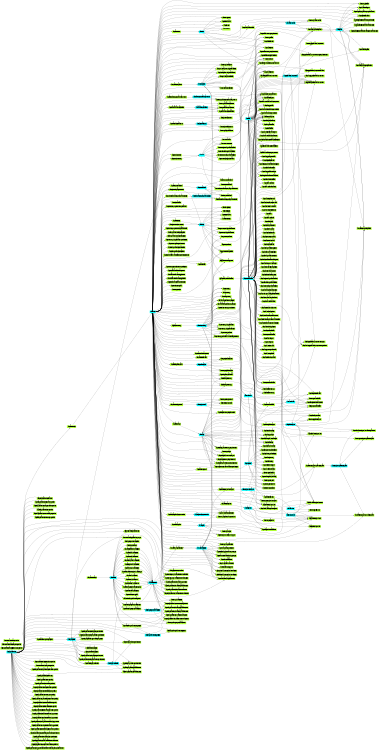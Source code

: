 digraph Vulkan {
  rankdir=LR;
  rankdir=LR;
  size="8,5"
  "vkCreateInstance" [shape=box, style=filled, color=greenyellow];
  "VkInstance" [shape=box, style=filled, color=cyan];
  "vkCreateInstance" -> "VkInstance";
  "vkDestroyInstance" [shape=box, style=filled, color=greenyellow];
  "VkInstance" -> "vkDestroyInstance";
  "vkEnumeratePhysicalDevices" [shape=box, style=filled, color=greenyellow];
  "VkInstance" -> "vkEnumeratePhysicalDevices";
  "VkPhysicalDevice" [shape=box, style=filled, color=cyan];
  "VkPhysicalDevice" -> "vkEnumeratePhysicalDevices";
  "vkGetPhysicalDeviceFeatures" [shape=box, style=filled, color=greenyellow];
  "VkPhysicalDevice" -> "vkGetPhysicalDeviceFeatures";
  "vkGetPhysicalDeviceFormatProperties" [shape=box, style=filled, color=greenyellow];
  "VkPhysicalDevice" -> "vkGetPhysicalDeviceFormatProperties";
  "vkGetPhysicalDeviceImageFormatProperties" [shape=box, style=filled, color=greenyellow];
  "VkPhysicalDevice" -> "vkGetPhysicalDeviceImageFormatProperties";
  "vkGetPhysicalDeviceProperties" [shape=box, style=filled, color=greenyellow];
  "VkPhysicalDevice" -> "vkGetPhysicalDeviceProperties";
  "vkGetPhysicalDeviceQueueFamilyProperties" [shape=box, style=filled, color=greenyellow];
  "VkPhysicalDevice" -> "vkGetPhysicalDeviceQueueFamilyProperties";
  "vkGetPhysicalDeviceMemoryProperties" [shape=box, style=filled, color=greenyellow];
  "VkPhysicalDevice" -> "vkGetPhysicalDeviceMemoryProperties";
  "vkGetInstanceProcAddr" [shape=box, style=filled, color=greenyellow];
  "VkInstance" -> "vkGetInstanceProcAddr";
  "vkGetDeviceProcAddr" [shape=box, style=filled, color=greenyellow];
  "VkDevice" [shape=box, style=filled, color=cyan];
  "VkDevice" -> "vkGetDeviceProcAddr";
  "vkCreateDevice" [shape=box, style=filled, color=greenyellow];
  "VkPhysicalDevice" -> "vkCreateDevice";
  "vkCreateDevice" -> "VkDevice";
  "vkDestroyDevice" [shape=box, style=filled, color=greenyellow];
  "VkDevice" -> "vkDestroyDevice";
  "vkEnumerateInstanceExtensionProperties" [shape=box, style=filled, color=greenyellow];
  "vkEnumerateDeviceExtensionProperties" [shape=box, style=filled, color=greenyellow];
  "VkPhysicalDevice" -> "vkEnumerateDeviceExtensionProperties";
  "vkEnumerateInstanceLayerProperties" [shape=box, style=filled, color=greenyellow];
  "vkEnumerateDeviceLayerProperties" [shape=box, style=filled, color=greenyellow];
  "VkPhysicalDevice" -> "vkEnumerateDeviceLayerProperties";
  "vkGetDeviceQueue" [shape=box, style=filled, color=greenyellow];
  "VkDevice" -> "vkGetDeviceQueue";
  "VkQueue" [shape=box, style=filled, color=cyan];
  "vkGetDeviceQueue" -> "VkQueue";
  "vkQueueSubmit" [shape=box, style=filled, color=greenyellow];
  "VkQueue" -> "vkQueueSubmit";
  "VkSemaphore" [shape=box, style=filled, color=cyan];
  "VkSemaphore" -> "vkQueueSubmit";
  "VkCommandBuffer" [shape=box, style=filled, color=cyan];
  "VkCommandBuffer" -> "vkQueueSubmit";
  "VkSemaphore" -> "vkQueueSubmit";
  "VkFence" [shape=box, style=filled, color=cyan];
  "VkFence" -> "vkQueueSubmit";
  "vkQueueWaitIdle" [shape=box, style=filled, color=greenyellow];
  "VkQueue" -> "vkQueueWaitIdle";
  "vkDeviceWaitIdle" [shape=box, style=filled, color=greenyellow];
  "VkDevice" -> "vkDeviceWaitIdle";
  "vkAllocateMemory" [shape=box, style=filled, color=greenyellow];
  "VkDevice" -> "vkAllocateMemory";
  "VkDeviceMemory" [shape=box, style=filled, color=cyan];
  "vkAllocateMemory" -> "VkDeviceMemory";
  "vkFreeMemory" [shape=box, style=filled, color=greenyellow];
  "VkDevice" -> "vkFreeMemory";
  "VkDeviceMemory" -> "vkFreeMemory";
  "vkMapMemory" [shape=box, style=filled, color=greenyellow];
  "VkDevice" -> "vkMapMemory";
  "VkDeviceMemory" -> "vkMapMemory";
  "vkUnmapMemory" [shape=box, style=filled, color=greenyellow];
  "VkDevice" -> "vkUnmapMemory";
  "VkDeviceMemory" -> "vkUnmapMemory";
  "vkFlushMappedMemoryRanges" [shape=box, style=filled, color=greenyellow];
  "VkDevice" -> "vkFlushMappedMemoryRanges";
  "VkDeviceMemory" -> "vkFlushMappedMemoryRanges";
  "vkInvalidateMappedMemoryRanges" [shape=box, style=filled, color=greenyellow];
  "VkDevice" -> "vkInvalidateMappedMemoryRanges";
  "VkDeviceMemory" -> "vkInvalidateMappedMemoryRanges";
  "vkGetDeviceMemoryCommitment" [shape=box, style=filled, color=greenyellow];
  "VkDevice" -> "vkGetDeviceMemoryCommitment";
  "VkDeviceMemory" -> "vkGetDeviceMemoryCommitment";
  "vkBindBufferMemory" [shape=box, style=filled, color=greenyellow];
  "VkDevice" -> "vkBindBufferMemory";
  "VkBuffer" [shape=box, style=filled, color=cyan];
  "VkBuffer" -> "vkBindBufferMemory";
  "VkDeviceMemory" -> "vkBindBufferMemory";
  "vkBindImageMemory" [shape=box, style=filled, color=greenyellow];
  "VkDevice" -> "vkBindImageMemory";
  "VkImage" [shape=box, style=filled, color=cyan];
  "VkImage" -> "vkBindImageMemory";
  "VkDeviceMemory" -> "vkBindImageMemory";
  "vkGetBufferMemoryRequirements" [shape=box, style=filled, color=greenyellow];
  "VkDevice" -> "vkGetBufferMemoryRequirements";
  "VkBuffer" -> "vkGetBufferMemoryRequirements";
  "vkGetImageMemoryRequirements" [shape=box, style=filled, color=greenyellow];
  "VkDevice" -> "vkGetImageMemoryRequirements";
  "VkImage" -> "vkGetImageMemoryRequirements";
  "vkGetImageSparseMemoryRequirements" [shape=box, style=filled, color=greenyellow];
  "VkDevice" -> "vkGetImageSparseMemoryRequirements";
  "VkImage" -> "vkGetImageSparseMemoryRequirements";
  "vkGetPhysicalDeviceSparseImageFormatProperties" [shape=box, style=filled, color=greenyellow];
  "VkPhysicalDevice" -> "vkGetPhysicalDeviceSparseImageFormatProperties";
  "vkQueueBindSparse" [shape=box, style=filled, color=greenyellow];
  "VkQueue" -> "vkQueueBindSparse";
  "VkSemaphore" -> "vkQueueBindSparse";
  "VkBuffer" -> "vkQueueBindSparse";
  "VkDeviceMemory" -> "vkQueueBindSparse";
  "VkImage" -> "vkQueueBindSparse";
  "VkDeviceMemory" -> "vkQueueBindSparse";
  "VkImage" -> "vkQueueBindSparse";
  "VkDeviceMemory" -> "vkQueueBindSparse";
  "VkSemaphore" -> "vkQueueBindSparse";
  "VkFence" -> "vkQueueBindSparse";
  "vkCreateFence" [shape=box, style=filled, color=greenyellow];
  "VkDevice" -> "vkCreateFence";
  "vkCreateFence" -> "VkFence";
  "vkDestroyFence" [shape=box, style=filled, color=greenyellow];
  "VkDevice" -> "vkDestroyFence";
  "VkFence" -> "vkDestroyFence";
  "vkResetFences" [shape=box, style=filled, color=greenyellow];
  "VkDevice" -> "vkResetFences";
  "VkFence" -> "vkResetFences";
  "vkGetFenceStatus" [shape=box, style=filled, color=greenyellow];
  "VkDevice" -> "vkGetFenceStatus";
  "VkFence" -> "vkGetFenceStatus";
  "vkWaitForFences" [shape=box, style=filled, color=greenyellow];
  "VkDevice" -> "vkWaitForFences";
  "VkFence" -> "vkWaitForFences";
  "vkCreateSemaphore" [shape=box, style=filled, color=greenyellow];
  "VkDevice" -> "vkCreateSemaphore";
  "vkCreateSemaphore" -> "VkSemaphore";
  "vkDestroySemaphore" [shape=box, style=filled, color=greenyellow];
  "VkDevice" -> "vkDestroySemaphore";
  "VkSemaphore" -> "vkDestroySemaphore";
  "vkCreateEvent" [shape=box, style=filled, color=greenyellow];
  "VkDevice" -> "vkCreateEvent";
  "VkEvent" [shape=box, style=filled, color=cyan];
  "vkCreateEvent" -> "VkEvent";
  "vkDestroyEvent" [shape=box, style=filled, color=greenyellow];
  "VkDevice" -> "vkDestroyEvent";
  "VkEvent" -> "vkDestroyEvent";
  "vkGetEventStatus" [shape=box, style=filled, color=greenyellow];
  "VkDevice" -> "vkGetEventStatus";
  "VkEvent" -> "vkGetEventStatus";
  "vkSetEvent" [shape=box, style=filled, color=greenyellow];
  "VkDevice" -> "vkSetEvent";
  "VkEvent" -> "vkSetEvent";
  "vkResetEvent" [shape=box, style=filled, color=greenyellow];
  "VkDevice" -> "vkResetEvent";
  "VkEvent" -> "vkResetEvent";
  "vkCreateQueryPool" [shape=box, style=filled, color=greenyellow];
  "VkDevice" -> "vkCreateQueryPool";
  "VkQueryPool" [shape=box, style=filled, color=cyan];
  "vkCreateQueryPool" -> "VkQueryPool";
  "vkDestroyQueryPool" [shape=box, style=filled, color=greenyellow];
  "VkDevice" -> "vkDestroyQueryPool";
  "VkQueryPool" -> "vkDestroyQueryPool";
  "vkGetQueryPoolResults" [shape=box, style=filled, color=greenyellow];
  "VkDevice" -> "vkGetQueryPoolResults";
  "VkQueryPool" -> "vkGetQueryPoolResults";
  "vkCreateBuffer" [shape=box, style=filled, color=greenyellow];
  "VkDevice" -> "vkCreateBuffer";
  "vkCreateBuffer" -> "VkBuffer";
  "vkDestroyBuffer" [shape=box, style=filled, color=greenyellow];
  "VkDevice" -> "vkDestroyBuffer";
  "VkBuffer" -> "vkDestroyBuffer";
  "vkCreateBufferView" [shape=box, style=filled, color=greenyellow];
  "VkDevice" -> "vkCreateBufferView";
  "VkBuffer" -> "vkCreateBufferView";
  "VkBufferView" [shape=box, style=filled, color=cyan];
  "vkCreateBufferView" -> "VkBufferView";
  "vkDestroyBufferView" [shape=box, style=filled, color=greenyellow];
  "VkDevice" -> "vkDestroyBufferView";
  "VkBufferView" -> "vkDestroyBufferView";
  "vkCreateImage" [shape=box, style=filled, color=greenyellow];
  "VkDevice" -> "vkCreateImage";
  "vkCreateImage" -> "VkImage";
  "vkDestroyImage" [shape=box, style=filled, color=greenyellow];
  "VkDevice" -> "vkDestroyImage";
  "VkImage" -> "vkDestroyImage";
  "vkGetImageSubresourceLayout" [shape=box, style=filled, color=greenyellow];
  "VkDevice" -> "vkGetImageSubresourceLayout";
  "VkImage" -> "vkGetImageSubresourceLayout";
  "vkCreateImageView" [shape=box, style=filled, color=greenyellow];
  "VkDevice" -> "vkCreateImageView";
  "VkImage" -> "vkCreateImageView";
  "VkImageView" [shape=box, style=filled, color=cyan];
  "vkCreateImageView" -> "VkImageView";
  "vkDestroyImageView" [shape=box, style=filled, color=greenyellow];
  "VkDevice" -> "vkDestroyImageView";
  "VkImageView" -> "vkDestroyImageView";
  "vkCreateShaderModule" [shape=box, style=filled, color=greenyellow];
  "VkDevice" -> "vkCreateShaderModule";
  "VkShaderModule" [shape=box, style=filled, color=cyan];
  "vkCreateShaderModule" -> "VkShaderModule";
  "vkDestroyShaderModule" [shape=box, style=filled, color=greenyellow];
  "VkDevice" -> "vkDestroyShaderModule";
  "VkShaderModule" -> "vkDestroyShaderModule";
  "vkCreatePipelineCache" [shape=box, style=filled, color=greenyellow];
  "VkDevice" -> "vkCreatePipelineCache";
  "VkPipelineCache" [shape=box, style=filled, color=cyan];
  "vkCreatePipelineCache" -> "VkPipelineCache";
  "vkDestroyPipelineCache" [shape=box, style=filled, color=greenyellow];
  "VkDevice" -> "vkDestroyPipelineCache";
  "VkPipelineCache" -> "vkDestroyPipelineCache";
  "vkGetPipelineCacheData" [shape=box, style=filled, color=greenyellow];
  "VkDevice" -> "vkGetPipelineCacheData";
  "VkPipelineCache" -> "vkGetPipelineCacheData";
  "vkMergePipelineCaches" [shape=box, style=filled, color=greenyellow];
  "VkDevice" -> "vkMergePipelineCaches";
  "VkPipelineCache" -> "vkMergePipelineCaches";
  "VkPipelineCache" -> "vkMergePipelineCaches";
  "vkCreateGraphicsPipelines" [shape=box, style=filled, color=greenyellow];
  "VkDevice" -> "vkCreateGraphicsPipelines";
  "VkPipelineCache" -> "vkCreateGraphicsPipelines";
  "VkShaderModule" -> "vkCreateGraphicsPipelines";
  "VkPipelineLayout" [shape=box, style=filled, color=cyan];
  "VkPipelineLayout" -> "vkCreateGraphicsPipelines";
  "VkRenderPass" [shape=box, style=filled, color=cyan];
  "VkRenderPass" -> "vkCreateGraphicsPipelines";
  "VkPipeline" [shape=box, style=filled, color=cyan];
  "VkPipeline" -> "vkCreateGraphicsPipelines";
  "vkCreateGraphicsPipelines" -> "VkPipeline";
  "vkCreateComputePipelines" [shape=box, style=filled, color=greenyellow];
  "VkDevice" -> "vkCreateComputePipelines";
  "VkPipelineCache" -> "vkCreateComputePipelines";
  "VkShaderModule" -> "vkCreateComputePipelines";
  "VkPipelineLayout" -> "vkCreateComputePipelines";
  "VkPipeline" -> "vkCreateComputePipelines";
  "vkCreateComputePipelines" -> "VkPipeline";
  "vkDestroyPipeline" [shape=box, style=filled, color=greenyellow];
  "VkDevice" -> "vkDestroyPipeline";
  "VkPipeline" -> "vkDestroyPipeline";
  "vkCreatePipelineLayout" [shape=box, style=filled, color=greenyellow];
  "VkDevice" -> "vkCreatePipelineLayout";
  "VkDescriptorSetLayout" [shape=box, style=filled, color=cyan];
  "VkDescriptorSetLayout" -> "vkCreatePipelineLayout";
  "vkCreatePipelineLayout" -> "VkPipelineLayout";
  "vkDestroyPipelineLayout" [shape=box, style=filled, color=greenyellow];
  "VkDevice" -> "vkDestroyPipelineLayout";
  "VkPipelineLayout" -> "vkDestroyPipelineLayout";
  "vkCreateSampler" [shape=box, style=filled, color=greenyellow];
  "VkDevice" -> "vkCreateSampler";
  "VkSampler" [shape=box, style=filled, color=cyan];
  "vkCreateSampler" -> "VkSampler";
  "vkDestroySampler" [shape=box, style=filled, color=greenyellow];
  "VkDevice" -> "vkDestroySampler";
  "VkSampler" -> "vkDestroySampler";
  "vkCreateDescriptorSetLayout" [shape=box, style=filled, color=greenyellow];
  "VkDevice" -> "vkCreateDescriptorSetLayout";
  "VkSampler" -> "vkCreateDescriptorSetLayout";
  "vkCreateDescriptorSetLayout" -> "VkDescriptorSetLayout";
  "vkDestroyDescriptorSetLayout" [shape=box, style=filled, color=greenyellow];
  "VkDevice" -> "vkDestroyDescriptorSetLayout";
  "VkDescriptorSetLayout" -> "vkDestroyDescriptorSetLayout";
  "vkCreateDescriptorPool" [shape=box, style=filled, color=greenyellow];
  "VkDevice" -> "vkCreateDescriptorPool";
  "VkDescriptorPool" [shape=box, style=filled, color=cyan];
  "vkCreateDescriptorPool" -> "VkDescriptorPool";
  "vkDestroyDescriptorPool" [shape=box, style=filled, color=greenyellow];
  "VkDevice" -> "vkDestroyDescriptorPool";
  "VkDescriptorPool" -> "vkDestroyDescriptorPool";
  "vkResetDescriptorPool" [shape=box, style=filled, color=greenyellow];
  "VkDevice" -> "vkResetDescriptorPool";
  "VkDescriptorPool" -> "vkResetDescriptorPool";
  "vkAllocateDescriptorSets" [shape=box, style=filled, color=greenyellow];
  "VkDevice" -> "vkAllocateDescriptorSets";
  "VkDescriptorPool" -> "vkAllocateDescriptorSets";
  "VkDescriptorSetLayout" -> "vkAllocateDescriptorSets";
  "VkDescriptorSet" [shape=box, style=filled, color=cyan];
  "vkAllocateDescriptorSets" -> "VkDescriptorSet";
  "vkFreeDescriptorSets" [shape=box, style=filled, color=greenyellow];
  "VkDevice" -> "vkFreeDescriptorSets";
  "VkDescriptorPool" -> "vkFreeDescriptorSets";
  "VkDescriptorSet" -> "vkFreeDescriptorSets";
  "vkUpdateDescriptorSets" [shape=box, style=filled, color=greenyellow];
  "VkDevice" -> "vkUpdateDescriptorSets";
  "VkDescriptorSet" -> "vkUpdateDescriptorSets";
  "VkSampler" -> "vkUpdateDescriptorSets";
  "VkImageView" -> "vkUpdateDescriptorSets";
  "VkBuffer" -> "vkUpdateDescriptorSets";
  "VkBufferView" -> "vkUpdateDescriptorSets";
  "VkDescriptorSet" -> "vkUpdateDescriptorSets";
  "VkDescriptorSet" -> "vkUpdateDescriptorSets";
  "vkCreateFramebuffer" [shape=box, style=filled, color=greenyellow];
  "VkDevice" -> "vkCreateFramebuffer";
  "VkRenderPass" -> "vkCreateFramebuffer";
  "VkImageView" -> "vkCreateFramebuffer";
  "VkFramebuffer" [shape=box, style=filled, color=cyan];
  "vkCreateFramebuffer" -> "VkFramebuffer";
  "vkDestroyFramebuffer" [shape=box, style=filled, color=greenyellow];
  "VkDevice" -> "vkDestroyFramebuffer";
  "VkFramebuffer" -> "vkDestroyFramebuffer";
  "vkCreateRenderPass" [shape=box, style=filled, color=greenyellow];
  "VkDevice" -> "vkCreateRenderPass";
  "vkCreateRenderPass" -> "VkRenderPass";
  "vkDestroyRenderPass" [shape=box, style=filled, color=greenyellow];
  "VkDevice" -> "vkDestroyRenderPass";
  "VkRenderPass" -> "vkDestroyRenderPass";
  "vkGetRenderAreaGranularity" [shape=box, style=filled, color=greenyellow];
  "VkDevice" -> "vkGetRenderAreaGranularity";
  "VkRenderPass" -> "vkGetRenderAreaGranularity";
  "vkCreateCommandPool" [shape=box, style=filled, color=greenyellow];
  "VkDevice" -> "vkCreateCommandPool";
  "VkCommandPool" [shape=box, style=filled, color=cyan];
  "vkCreateCommandPool" -> "VkCommandPool";
  "vkDestroyCommandPool" [shape=box, style=filled, color=greenyellow];
  "VkDevice" -> "vkDestroyCommandPool";
  "VkCommandPool" -> "vkDestroyCommandPool";
  "vkResetCommandPool" [shape=box, style=filled, color=greenyellow];
  "VkDevice" -> "vkResetCommandPool";
  "VkCommandPool" -> "vkResetCommandPool";
  "vkAllocateCommandBuffers" [shape=box, style=filled, color=greenyellow];
  "VkDevice" -> "vkAllocateCommandBuffers";
  "VkCommandPool" -> "vkAllocateCommandBuffers";
  "vkAllocateCommandBuffers" -> "VkCommandBuffer";
  "vkFreeCommandBuffers" [shape=box, style=filled, color=greenyellow];
  "VkDevice" -> "vkFreeCommandBuffers";
  "VkCommandPool" -> "vkFreeCommandBuffers";
  "VkCommandBuffer" -> "vkFreeCommandBuffers";
  "vkBeginCommandBuffer" [shape=box, style=filled, color=greenyellow];
  "VkCommandBuffer" -> "vkBeginCommandBuffer";
  "VkRenderPass" -> "vkBeginCommandBuffer";
  "VkFramebuffer" -> "vkBeginCommandBuffer";
  "vkEndCommandBuffer" [shape=box, style=filled, color=greenyellow];
  "VkCommandBuffer" -> "vkEndCommandBuffer";
  "vkResetCommandBuffer" [shape=box, style=filled, color=greenyellow];
  "VkCommandBuffer" -> "vkResetCommandBuffer";
  "vkCmdBindPipeline" [shape=box, style=filled, color=greenyellow];
  "VkCommandBuffer" -> "vkCmdBindPipeline";
  "VkPipeline" -> "vkCmdBindPipeline";
  "vkCmdSetViewport" [shape=box, style=filled, color=greenyellow];
  "VkCommandBuffer" -> "vkCmdSetViewport";
  "vkCmdSetScissor" [shape=box, style=filled, color=greenyellow];
  "VkCommandBuffer" -> "vkCmdSetScissor";
  "vkCmdSetLineWidth" [shape=box, style=filled, color=greenyellow];
  "VkCommandBuffer" -> "vkCmdSetLineWidth";
  "vkCmdSetDepthBias" [shape=box, style=filled, color=greenyellow];
  "VkCommandBuffer" -> "vkCmdSetDepthBias";
  "vkCmdSetBlendConstants" [shape=box, style=filled, color=greenyellow];
  "VkCommandBuffer" -> "vkCmdSetBlendConstants";
  "vkCmdSetDepthBounds" [shape=box, style=filled, color=greenyellow];
  "VkCommandBuffer" -> "vkCmdSetDepthBounds";
  "vkCmdSetStencilCompareMask" [shape=box, style=filled, color=greenyellow];
  "VkCommandBuffer" -> "vkCmdSetStencilCompareMask";
  "vkCmdSetStencilWriteMask" [shape=box, style=filled, color=greenyellow];
  "VkCommandBuffer" -> "vkCmdSetStencilWriteMask";
  "vkCmdSetStencilReference" [shape=box, style=filled, color=greenyellow];
  "VkCommandBuffer" -> "vkCmdSetStencilReference";
  "vkCmdBindDescriptorSets" [shape=box, style=filled, color=greenyellow];
  "VkCommandBuffer" -> "vkCmdBindDescriptorSets";
  "VkPipelineLayout" -> "vkCmdBindDescriptorSets";
  "VkDescriptorSet" -> "vkCmdBindDescriptorSets";
  "vkCmdBindIndexBuffer" [shape=box, style=filled, color=greenyellow];
  "VkCommandBuffer" -> "vkCmdBindIndexBuffer";
  "VkBuffer" -> "vkCmdBindIndexBuffer";
  "vkCmdBindVertexBuffers" [shape=box, style=filled, color=greenyellow];
  "VkCommandBuffer" -> "vkCmdBindVertexBuffers";
  "VkBuffer" -> "vkCmdBindVertexBuffers";
  "vkCmdDraw" [shape=box, style=filled, color=greenyellow];
  "VkCommandBuffer" -> "vkCmdDraw";
  "vkCmdDrawIndexed" [shape=box, style=filled, color=greenyellow];
  "VkCommandBuffer" -> "vkCmdDrawIndexed";
  "vkCmdDrawIndirect" [shape=box, style=filled, color=greenyellow];
  "VkCommandBuffer" -> "vkCmdDrawIndirect";
  "VkBuffer" -> "vkCmdDrawIndirect";
  "vkCmdDrawIndexedIndirect" [shape=box, style=filled, color=greenyellow];
  "VkCommandBuffer" -> "vkCmdDrawIndexedIndirect";
  "VkBuffer" -> "vkCmdDrawIndexedIndirect";
  "vkCmdDispatch" [shape=box, style=filled, color=greenyellow];
  "VkCommandBuffer" -> "vkCmdDispatch";
  "vkCmdDispatchIndirect" [shape=box, style=filled, color=greenyellow];
  "VkCommandBuffer" -> "vkCmdDispatchIndirect";
  "VkBuffer" -> "vkCmdDispatchIndirect";
  "vkCmdCopyBuffer" [shape=box, style=filled, color=greenyellow];
  "VkCommandBuffer" -> "vkCmdCopyBuffer";
  "VkBuffer" -> "vkCmdCopyBuffer";
  "VkBuffer" -> "vkCmdCopyBuffer";
  "vkCmdCopyImage" [shape=box, style=filled, color=greenyellow];
  "VkCommandBuffer" -> "vkCmdCopyImage";
  "VkImage" -> "vkCmdCopyImage";
  "VkImage" -> "vkCmdCopyImage";
  "vkCmdBlitImage" [shape=box, style=filled, color=greenyellow];
  "VkCommandBuffer" -> "vkCmdBlitImage";
  "VkImage" -> "vkCmdBlitImage";
  "VkImage" -> "vkCmdBlitImage";
  "vkCmdCopyBufferToImage" [shape=box, style=filled, color=greenyellow];
  "VkCommandBuffer" -> "vkCmdCopyBufferToImage";
  "VkBuffer" -> "vkCmdCopyBufferToImage";
  "VkImage" -> "vkCmdCopyBufferToImage";
  "vkCmdCopyImageToBuffer" [shape=box, style=filled, color=greenyellow];
  "VkCommandBuffer" -> "vkCmdCopyImageToBuffer";
  "VkImage" -> "vkCmdCopyImageToBuffer";
  "VkBuffer" -> "vkCmdCopyImageToBuffer";
  "vkCmdUpdateBuffer" [shape=box, style=filled, color=greenyellow];
  "VkCommandBuffer" -> "vkCmdUpdateBuffer";
  "VkBuffer" -> "vkCmdUpdateBuffer";
  "vkCmdFillBuffer" [shape=box, style=filled, color=greenyellow];
  "VkCommandBuffer" -> "vkCmdFillBuffer";
  "VkBuffer" -> "vkCmdFillBuffer";
  "vkCmdClearColorImage" [shape=box, style=filled, color=greenyellow];
  "VkCommandBuffer" -> "vkCmdClearColorImage";
  "VkImage" -> "vkCmdClearColorImage";
  "vkCmdClearDepthStencilImage" [shape=box, style=filled, color=greenyellow];
  "VkCommandBuffer" -> "vkCmdClearDepthStencilImage";
  "VkImage" -> "vkCmdClearDepthStencilImage";
  "vkCmdClearAttachments" [shape=box, style=filled, color=greenyellow];
  "VkCommandBuffer" -> "vkCmdClearAttachments";
  "vkCmdResolveImage" [shape=box, style=filled, color=greenyellow];
  "VkCommandBuffer" -> "vkCmdResolveImage";
  "VkImage" -> "vkCmdResolveImage";
  "VkImage" -> "vkCmdResolveImage";
  "vkCmdSetEvent" [shape=box, style=filled, color=greenyellow];
  "VkCommandBuffer" -> "vkCmdSetEvent";
  "VkEvent" -> "vkCmdSetEvent";
  "vkCmdResetEvent" [shape=box, style=filled, color=greenyellow];
  "VkCommandBuffer" -> "vkCmdResetEvent";
  "VkEvent" -> "vkCmdResetEvent";
  "vkCmdWaitEvents" [shape=box, style=filled, color=greenyellow];
  "VkCommandBuffer" -> "vkCmdWaitEvents";
  "VkEvent" -> "vkCmdWaitEvents";
  "VkBuffer" -> "vkCmdWaitEvents";
  "VkImage" -> "vkCmdWaitEvents";
  "vkCmdPipelineBarrier" [shape=box, style=filled, color=greenyellow];
  "VkCommandBuffer" -> "vkCmdPipelineBarrier";
  "VkBuffer" -> "vkCmdPipelineBarrier";
  "VkImage" -> "vkCmdPipelineBarrier";
  "vkCmdBeginQuery" [shape=box, style=filled, color=greenyellow];
  "VkCommandBuffer" -> "vkCmdBeginQuery";
  "VkQueryPool" -> "vkCmdBeginQuery";
  "vkCmdEndQuery" [shape=box, style=filled, color=greenyellow];
  "VkCommandBuffer" -> "vkCmdEndQuery";
  "VkQueryPool" -> "vkCmdEndQuery";
  "vkCmdResetQueryPool" [shape=box, style=filled, color=greenyellow];
  "VkCommandBuffer" -> "vkCmdResetQueryPool";
  "VkQueryPool" -> "vkCmdResetQueryPool";
  "vkCmdWriteTimestamp" [shape=box, style=filled, color=greenyellow];
  "VkCommandBuffer" -> "vkCmdWriteTimestamp";
  "VkQueryPool" -> "vkCmdWriteTimestamp";
  "vkCmdCopyQueryPoolResults" [shape=box, style=filled, color=greenyellow];
  "VkCommandBuffer" -> "vkCmdCopyQueryPoolResults";
  "VkQueryPool" -> "vkCmdCopyQueryPoolResults";
  "VkBuffer" -> "vkCmdCopyQueryPoolResults";
  "vkCmdPushConstants" [shape=box, style=filled, color=greenyellow];
  "VkCommandBuffer" -> "vkCmdPushConstants";
  "VkPipelineLayout" -> "vkCmdPushConstants";
  "vkCmdBeginRenderPass" [shape=box, style=filled, color=greenyellow];
  "VkCommandBuffer" -> "vkCmdBeginRenderPass";
  "VkRenderPass" -> "vkCmdBeginRenderPass";
  "VkFramebuffer" -> "vkCmdBeginRenderPass";
  "vkCmdNextSubpass" [shape=box, style=filled, color=greenyellow];
  "VkCommandBuffer" -> "vkCmdNextSubpass";
  "vkCmdEndRenderPass" [shape=box, style=filled, color=greenyellow];
  "VkCommandBuffer" -> "vkCmdEndRenderPass";
  "vkCmdExecuteCommands" [shape=box, style=filled, color=greenyellow];
  "VkCommandBuffer" -> "vkCmdExecuteCommands";
  "VkCommandBuffer" -> "vkCmdExecuteCommands";
  "vkEnumerateInstanceVersion" [shape=box, style=filled, color=greenyellow];
  "vkBindBufferMemory2" [shape=box, style=filled, color=greenyellow];
  "VkDevice" -> "vkBindBufferMemory2";
  "VkBuffer" -> "vkBindBufferMemory2";
  "VkDeviceMemory" -> "vkBindBufferMemory2";
  "vkBindImageMemory2" [shape=box, style=filled, color=greenyellow];
  "VkDevice" -> "vkBindImageMemory2";
  "VkImage" -> "vkBindImageMemory2";
  "VkDeviceMemory" -> "vkBindImageMemory2";
  "vkGetDeviceGroupPeerMemoryFeatures" [shape=box, style=filled, color=greenyellow];
  "VkDevice" -> "vkGetDeviceGroupPeerMemoryFeatures";
  "vkCmdSetDeviceMask" [shape=box, style=filled, color=greenyellow];
  "VkCommandBuffer" -> "vkCmdSetDeviceMask";
  "vkCmdDispatchBase" [shape=box, style=filled, color=greenyellow];
  "VkCommandBuffer" -> "vkCmdDispatchBase";
  "vkEnumeratePhysicalDeviceGroups" [shape=box, style=filled, color=greenyellow];
  "VkInstance" -> "vkEnumeratePhysicalDeviceGroups";
  "VkPhysicalDevice" -> "vkEnumeratePhysicalDeviceGroups";
  "vkGetImageMemoryRequirements2" [shape=box, style=filled, color=greenyellow];
  "VkDevice" -> "vkGetImageMemoryRequirements2";
  "VkImage" -> "vkGetImageMemoryRequirements2";
  "vkGetBufferMemoryRequirements2" [shape=box, style=filled, color=greenyellow];
  "VkDevice" -> "vkGetBufferMemoryRequirements2";
  "VkBuffer" -> "vkGetBufferMemoryRequirements2";
  "vkGetImageSparseMemoryRequirements2" [shape=box, style=filled, color=greenyellow];
  "VkDevice" -> "vkGetImageSparseMemoryRequirements2";
  "VkImage" -> "vkGetImageSparseMemoryRequirements2";
  "vkGetPhysicalDeviceFeatures2" [shape=box, style=filled, color=greenyellow];
  "VkPhysicalDevice" -> "vkGetPhysicalDeviceFeatures2";
  "vkGetPhysicalDeviceProperties2" [shape=box, style=filled, color=greenyellow];
  "VkPhysicalDevice" -> "vkGetPhysicalDeviceProperties2";
  "vkGetPhysicalDeviceFormatProperties2" [shape=box, style=filled, color=greenyellow];
  "VkPhysicalDevice" -> "vkGetPhysicalDeviceFormatProperties2";
  "vkGetPhysicalDeviceImageFormatProperties2" [shape=box, style=filled, color=greenyellow];
  "VkPhysicalDevice" -> "vkGetPhysicalDeviceImageFormatProperties2";
  "vkGetPhysicalDeviceQueueFamilyProperties2" [shape=box, style=filled, color=greenyellow];
  "VkPhysicalDevice" -> "vkGetPhysicalDeviceQueueFamilyProperties2";
  "vkGetPhysicalDeviceMemoryProperties2" [shape=box, style=filled, color=greenyellow];
  "VkPhysicalDevice" -> "vkGetPhysicalDeviceMemoryProperties2";
  "vkGetPhysicalDeviceSparseImageFormatProperties2" [shape=box, style=filled, color=greenyellow];
  "VkPhysicalDevice" -> "vkGetPhysicalDeviceSparseImageFormatProperties2";
  "vkTrimCommandPool" [shape=box, style=filled, color=greenyellow];
  "VkDevice" -> "vkTrimCommandPool";
  "VkCommandPool" -> "vkTrimCommandPool";
  "vkGetDeviceQueue2" [shape=box, style=filled, color=greenyellow];
  "VkDevice" -> "vkGetDeviceQueue2";
  "vkGetDeviceQueue2" -> "VkQueue";
  "vkCreateSamplerYcbcrConversion" [shape=box, style=filled, color=greenyellow];
  "VkDevice" -> "vkCreateSamplerYcbcrConversion";
  "VkSamplerYcbcrConversion" [shape=box, style=filled, color=cyan];
  "vkCreateSamplerYcbcrConversion" -> "VkSamplerYcbcrConversion";
  "vkDestroySamplerYcbcrConversion" [shape=box, style=filled, color=greenyellow];
  "VkDevice" -> "vkDestroySamplerYcbcrConversion";
  "VkSamplerYcbcrConversion" -> "vkDestroySamplerYcbcrConversion";
  "vkCreateDescriptorUpdateTemplate" [shape=box, style=filled, color=greenyellow];
  "VkDevice" -> "vkCreateDescriptorUpdateTemplate";
  "VkDescriptorSetLayout" -> "vkCreateDescriptorUpdateTemplate";
  "VkPipelineLayout" -> "vkCreateDescriptorUpdateTemplate";
  "VkDescriptorUpdateTemplate" [shape=box, style=filled, color=cyan];
  "vkCreateDescriptorUpdateTemplate" -> "VkDescriptorUpdateTemplate";
  "vkDestroyDescriptorUpdateTemplate" [shape=box, style=filled, color=greenyellow];
  "VkDevice" -> "vkDestroyDescriptorUpdateTemplate";
  "VkDescriptorUpdateTemplate" -> "vkDestroyDescriptorUpdateTemplate";
  "vkUpdateDescriptorSetWithTemplate" [shape=box, style=filled, color=greenyellow];
  "VkDevice" -> "vkUpdateDescriptorSetWithTemplate";
  "VkDescriptorSet" -> "vkUpdateDescriptorSetWithTemplate";
  "VkDescriptorUpdateTemplate" -> "vkUpdateDescriptorSetWithTemplate";
  "vkGetPhysicalDeviceExternalBufferProperties" [shape=box, style=filled, color=greenyellow];
  "VkPhysicalDevice" -> "vkGetPhysicalDeviceExternalBufferProperties";
  "vkGetPhysicalDeviceExternalFenceProperties" [shape=box, style=filled, color=greenyellow];
  "VkPhysicalDevice" -> "vkGetPhysicalDeviceExternalFenceProperties";
  "vkGetPhysicalDeviceExternalSemaphoreProperties" [shape=box, style=filled, color=greenyellow];
  "VkPhysicalDevice" -> "vkGetPhysicalDeviceExternalSemaphoreProperties";
  "vkGetDescriptorSetLayoutSupport" [shape=box, style=filled, color=greenyellow];
  "VkDevice" -> "vkGetDescriptorSetLayoutSupport";
  "VkSampler" -> "vkGetDescriptorSetLayoutSupport";
  "vkDestroySurfaceKHR" [shape=box, style=filled, color=greenyellow];
  "VkInstance" -> "vkDestroySurfaceKHR";
  "VkSurfaceKHR" [shape=box, style=filled, color=cyan];
  "VkSurfaceKHR" -> "vkDestroySurfaceKHR";
  "vkGetPhysicalDeviceSurfaceSupportKHR" [shape=box, style=filled, color=greenyellow];
  "VkPhysicalDevice" -> "vkGetPhysicalDeviceSurfaceSupportKHR";
  "VkSurfaceKHR" -> "vkGetPhysicalDeviceSurfaceSupportKHR";
  "vkGetPhysicalDeviceSurfaceCapabilitiesKHR" [shape=box, style=filled, color=greenyellow];
  "VkPhysicalDevice" -> "vkGetPhysicalDeviceSurfaceCapabilitiesKHR";
  "VkSurfaceKHR" -> "vkGetPhysicalDeviceSurfaceCapabilitiesKHR";
  "vkGetPhysicalDeviceSurfaceFormatsKHR" [shape=box, style=filled, color=greenyellow];
  "VkPhysicalDevice" -> "vkGetPhysicalDeviceSurfaceFormatsKHR";
  "VkSurfaceKHR" -> "vkGetPhysicalDeviceSurfaceFormatsKHR";
  "vkGetPhysicalDeviceSurfacePresentModesKHR" [shape=box, style=filled, color=greenyellow];
  "VkPhysicalDevice" -> "vkGetPhysicalDeviceSurfacePresentModesKHR";
  "VkSurfaceKHR" -> "vkGetPhysicalDeviceSurfacePresentModesKHR";
  "vkCreateSwapchainKHR" [shape=box, style=filled, color=greenyellow];
  "VkDevice" -> "vkCreateSwapchainKHR";
  "VkSurfaceKHR" -> "vkCreateSwapchainKHR";
  "VkSwapchainKHR" [shape=box, style=filled, color=cyan];
  "VkSwapchainKHR" -> "vkCreateSwapchainKHR";
  "vkCreateSwapchainKHR" -> "VkSwapchainKHR";
  "vkDestroySwapchainKHR" [shape=box, style=filled, color=greenyellow];
  "VkDevice" -> "vkDestroySwapchainKHR";
  "VkSwapchainKHR" -> "vkDestroySwapchainKHR";
  "vkGetSwapchainImagesKHR" [shape=box, style=filled, color=greenyellow];
  "VkDevice" -> "vkGetSwapchainImagesKHR";
  "VkSwapchainKHR" -> "vkGetSwapchainImagesKHR";
  "VkImage" -> "vkGetSwapchainImagesKHR";
  "vkAcquireNextImageKHR" [shape=box, style=filled, color=greenyellow];
  "VkDevice" -> "vkAcquireNextImageKHR";
  "VkSwapchainKHR" -> "vkAcquireNextImageKHR";
  "VkSemaphore" -> "vkAcquireNextImageKHR";
  "VkFence" -> "vkAcquireNextImageKHR";
  "vkQueuePresentKHR" [shape=box, style=filled, color=greenyellow];
  "VkQueue" -> "vkQueuePresentKHR";
  "VkSemaphore" -> "vkQueuePresentKHR";
  "VkSwapchainKHR" -> "vkQueuePresentKHR";
  "vkGetDeviceGroupPresentCapabilitiesKHR" [shape=box, style=filled, color=greenyellow];
  "VkDevice" -> "vkGetDeviceGroupPresentCapabilitiesKHR";
  "vkGetDeviceGroupSurfacePresentModesKHR" [shape=box, style=filled, color=greenyellow];
  "VkDevice" -> "vkGetDeviceGroupSurfacePresentModesKHR";
  "VkSurfaceKHR" -> "vkGetDeviceGroupSurfacePresentModesKHR";
  "vkGetPhysicalDevicePresentRectanglesKHR" [shape=box, style=filled, color=greenyellow];
  "VkPhysicalDevice" -> "vkGetPhysicalDevicePresentRectanglesKHR";
  "VkSurfaceKHR" -> "vkGetPhysicalDevicePresentRectanglesKHR";
  "vkAcquireNextImage2KHR" [shape=box, style=filled, color=greenyellow];
  "VkDevice" -> "vkAcquireNextImage2KHR";
  "VkSwapchainKHR" -> "vkAcquireNextImage2KHR";
  "VkSemaphore" -> "vkAcquireNextImage2KHR";
  "VkFence" -> "vkAcquireNextImage2KHR";
  "vkGetPhysicalDeviceDisplayPropertiesKHR" [shape=box, style=filled, color=greenyellow];
  "VkPhysicalDevice" -> "vkGetPhysicalDeviceDisplayPropertiesKHR";
  "VkDisplayKHR" [shape=box, style=filled, color=cyan];
  "VkDisplayKHR" -> "vkGetPhysicalDeviceDisplayPropertiesKHR";
  "vkGetPhysicalDeviceDisplayPlanePropertiesKHR" [shape=box, style=filled, color=greenyellow];
  "VkPhysicalDevice" -> "vkGetPhysicalDeviceDisplayPlanePropertiesKHR";
  "VkDisplayKHR" -> "vkGetPhysicalDeviceDisplayPlanePropertiesKHR";
  "vkGetDisplayPlaneSupportedDisplaysKHR" [shape=box, style=filled, color=greenyellow];
  "VkPhysicalDevice" -> "vkGetDisplayPlaneSupportedDisplaysKHR";
  "VkDisplayKHR" -> "vkGetDisplayPlaneSupportedDisplaysKHR";
  "vkGetDisplayModePropertiesKHR" [shape=box, style=filled, color=greenyellow];
  "VkPhysicalDevice" -> "vkGetDisplayModePropertiesKHR";
  "VkDisplayKHR" -> "vkGetDisplayModePropertiesKHR";
  "VkDisplayModeKHR" [shape=box, style=filled, color=cyan];
  "VkDisplayModeKHR" -> "vkGetDisplayModePropertiesKHR";
  "vkCreateDisplayModeKHR" [shape=box, style=filled, color=greenyellow];
  "VkPhysicalDevice" -> "vkCreateDisplayModeKHR";
  "VkDisplayKHR" -> "vkCreateDisplayModeKHR";
  "vkCreateDisplayModeKHR" -> "VkDisplayModeKHR";
  "vkGetDisplayPlaneCapabilitiesKHR" [shape=box, style=filled, color=greenyellow];
  "VkPhysicalDevice" -> "vkGetDisplayPlaneCapabilitiesKHR";
  "VkDisplayModeKHR" -> "vkGetDisplayPlaneCapabilitiesKHR";
  "vkCreateDisplayPlaneSurfaceKHR" [shape=box, style=filled, color=greenyellow];
  "VkInstance" -> "vkCreateDisplayPlaneSurfaceKHR";
  "VkDisplayModeKHR" -> "vkCreateDisplayPlaneSurfaceKHR";
  "vkCreateDisplayPlaneSurfaceKHR" -> "VkSurfaceKHR";
  "vkCreateSharedSwapchainsKHR" [shape=box, style=filled, color=greenyellow];
  "VkDevice" -> "vkCreateSharedSwapchainsKHR";
  "VkSurfaceKHR" -> "vkCreateSharedSwapchainsKHR";
  "VkSwapchainKHR" -> "vkCreateSharedSwapchainsKHR";
  "vkCreateSharedSwapchainsKHR" -> "VkSwapchainKHR";
  "vkCreateXlibSurfaceKHR" [shape=box, style=filled, color=greenyellow];
  "VkInstance" -> "vkCreateXlibSurfaceKHR";
  "vkCreateXlibSurfaceKHR" -> "VkSurfaceKHR";
  "vkGetPhysicalDeviceXlibPresentationSupportKHR" [shape=box, style=filled, color=greenyellow];
  "VkPhysicalDevice" -> "vkGetPhysicalDeviceXlibPresentationSupportKHR";
  "vkCreateXcbSurfaceKHR" [shape=box, style=filled, color=greenyellow];
  "VkInstance" -> "vkCreateXcbSurfaceKHR";
  "vkCreateXcbSurfaceKHR" -> "VkSurfaceKHR";
  "vkGetPhysicalDeviceXcbPresentationSupportKHR" [shape=box, style=filled, color=greenyellow];
  "VkPhysicalDevice" -> "vkGetPhysicalDeviceXcbPresentationSupportKHR";
  "vkCreateWaylandSurfaceKHR" [shape=box, style=filled, color=greenyellow];
  "VkInstance" -> "vkCreateWaylandSurfaceKHR";
  "vkCreateWaylandSurfaceKHR" -> "VkSurfaceKHR";
  "vkGetPhysicalDeviceWaylandPresentationSupportKHR" [shape=box, style=filled, color=greenyellow];
  "VkPhysicalDevice" -> "vkGetPhysicalDeviceWaylandPresentationSupportKHR";
  "vkCreateAndroidSurfaceKHR" [shape=box, style=filled, color=greenyellow];
  "VkInstance" -> "vkCreateAndroidSurfaceKHR";
  "vkCreateAndroidSurfaceKHR" -> "VkSurfaceKHR";
  "vkCreateWin32SurfaceKHR" [shape=box, style=filled, color=greenyellow];
  "VkInstance" -> "vkCreateWin32SurfaceKHR";
  "vkCreateWin32SurfaceKHR" -> "VkSurfaceKHR";
  "vkGetPhysicalDeviceWin32PresentationSupportKHR" [shape=box, style=filled, color=greenyellow];
  "VkPhysicalDevice" -> "vkGetPhysicalDeviceWin32PresentationSupportKHR";
  "vkCreateDebugReportCallbackEXT" [shape=box, style=filled, color=greenyellow];
  "VkInstance" -> "vkCreateDebugReportCallbackEXT";
  "VkDebugReportCallbackEXT" [shape=box, style=filled, color=cyan];
  "vkCreateDebugReportCallbackEXT" -> "VkDebugReportCallbackEXT";
  "vkDestroyDebugReportCallbackEXT" [shape=box, style=filled, color=greenyellow];
  "VkInstance" -> "vkDestroyDebugReportCallbackEXT";
  "VkDebugReportCallbackEXT" -> "vkDestroyDebugReportCallbackEXT";
  "vkDebugReportMessageEXT" [shape=box, style=filled, color=greenyellow];
  "VkInstance" -> "vkDebugReportMessageEXT";
  "vkDebugMarkerSetObjectTagEXT" [shape=box, style=filled, color=greenyellow];
  "VkDevice" -> "vkDebugMarkerSetObjectTagEXT";
  "vkDebugMarkerSetObjectNameEXT" [shape=box, style=filled, color=greenyellow];
  "VkDevice" -> "vkDebugMarkerSetObjectNameEXT";
  "vkCmdDebugMarkerBeginEXT" [shape=box, style=filled, color=greenyellow];
  "VkCommandBuffer" -> "vkCmdDebugMarkerBeginEXT";
  "vkCmdDebugMarkerEndEXT" [shape=box, style=filled, color=greenyellow];
  "VkCommandBuffer" -> "vkCmdDebugMarkerEndEXT";
  "vkCmdDebugMarkerInsertEXT" [shape=box, style=filled, color=greenyellow];
  "VkCommandBuffer" -> "vkCmdDebugMarkerInsertEXT";
  "vkCmdBindTransformFeedbackBuffersEXT" [shape=box, style=filled, color=greenyellow];
  "VkCommandBuffer" -> "vkCmdBindTransformFeedbackBuffersEXT";
  "VkBuffer" -> "vkCmdBindTransformFeedbackBuffersEXT";
  "vkCmdBeginTransformFeedbackEXT" [shape=box, style=filled, color=greenyellow];
  "VkCommandBuffer" -> "vkCmdBeginTransformFeedbackEXT";
  "VkBuffer" -> "vkCmdBeginTransformFeedbackEXT";
  "vkCmdEndTransformFeedbackEXT" [shape=box, style=filled, color=greenyellow];
  "VkCommandBuffer" -> "vkCmdEndTransformFeedbackEXT";
  "VkBuffer" -> "vkCmdEndTransformFeedbackEXT";
  "vkCmdBeginQueryIndexedEXT" [shape=box, style=filled, color=greenyellow];
  "VkCommandBuffer" -> "vkCmdBeginQueryIndexedEXT";
  "VkQueryPool" -> "vkCmdBeginQueryIndexedEXT";
  "vkCmdEndQueryIndexedEXT" [shape=box, style=filled, color=greenyellow];
  "VkCommandBuffer" -> "vkCmdEndQueryIndexedEXT";
  "VkQueryPool" -> "vkCmdEndQueryIndexedEXT";
  "vkCmdDrawIndirectByteCountEXT" [shape=box, style=filled, color=greenyellow];
  "VkCommandBuffer" -> "vkCmdDrawIndirectByteCountEXT";
  "VkBuffer" -> "vkCmdDrawIndirectByteCountEXT";
  "vkGetImageViewHandleNVX" [shape=box, style=filled, color=greenyellow];
  "VkDevice" -> "vkGetImageViewHandleNVX";
  "VkImageView" -> "vkGetImageViewHandleNVX";
  "VkSampler" -> "vkGetImageViewHandleNVX";
  "vkGetShaderInfoAMD" [shape=box, style=filled, color=greenyellow];
  "VkDevice" -> "vkGetShaderInfoAMD";
  "VkPipeline" -> "vkGetShaderInfoAMD";
  "vkCreateStreamDescriptorSurfaceGGP" [shape=box, style=filled, color=greenyellow];
  "VkInstance" -> "vkCreateStreamDescriptorSurfaceGGP";
  "vkCreateStreamDescriptorSurfaceGGP" -> "VkSurfaceKHR";
  "vkGetPhysicalDeviceExternalImageFormatPropertiesNV" [shape=box, style=filled, color=greenyellow];
  "VkPhysicalDevice" -> "vkGetPhysicalDeviceExternalImageFormatPropertiesNV";
  "vkGetMemoryWin32HandleNV" [shape=box, style=filled, color=greenyellow];
  "VkDevice" -> "vkGetMemoryWin32HandleNV";
  "VkDeviceMemory" -> "vkGetMemoryWin32HandleNV";
  "vkCreateViSurfaceNN" [shape=box, style=filled, color=greenyellow];
  "VkInstance" -> "vkCreateViSurfaceNN";
  "vkCreateViSurfaceNN" -> "VkSurfaceKHR";
  "vkGetMemoryWin32HandleKHR" [shape=box, style=filled, color=greenyellow];
  "VkDevice" -> "vkGetMemoryWin32HandleKHR";
  "VkDeviceMemory" -> "vkGetMemoryWin32HandleKHR";
  "vkGetMemoryWin32HandlePropertiesKHR" [shape=box, style=filled, color=greenyellow];
  "VkDevice" -> "vkGetMemoryWin32HandlePropertiesKHR";
  "vkGetMemoryFdKHR" [shape=box, style=filled, color=greenyellow];
  "VkDevice" -> "vkGetMemoryFdKHR";
  "VkDeviceMemory" -> "vkGetMemoryFdKHR";
  "vkGetMemoryFdPropertiesKHR" [shape=box, style=filled, color=greenyellow];
  "VkDevice" -> "vkGetMemoryFdPropertiesKHR";
  "vkImportSemaphoreWin32HandleKHR" [shape=box, style=filled, color=greenyellow];
  "VkDevice" -> "vkImportSemaphoreWin32HandleKHR";
  "VkSemaphore" -> "vkImportSemaphoreWin32HandleKHR";
  "vkGetSemaphoreWin32HandleKHR" [shape=box, style=filled, color=greenyellow];
  "VkDevice" -> "vkGetSemaphoreWin32HandleKHR";
  "VkSemaphore" -> "vkGetSemaphoreWin32HandleKHR";
  "vkImportSemaphoreFdKHR" [shape=box, style=filled, color=greenyellow];
  "VkDevice" -> "vkImportSemaphoreFdKHR";
  "VkSemaphore" -> "vkImportSemaphoreFdKHR";
  "vkGetSemaphoreFdKHR" [shape=box, style=filled, color=greenyellow];
  "VkDevice" -> "vkGetSemaphoreFdKHR";
  "VkSemaphore" -> "vkGetSemaphoreFdKHR";
  "vkCmdPushDescriptorSetKHR" [shape=box, style=filled, color=greenyellow];
  "VkCommandBuffer" -> "vkCmdPushDescriptorSetKHR";
  "VkPipelineLayout" -> "vkCmdPushDescriptorSetKHR";
  "VkDescriptorSet" -> "vkCmdPushDescriptorSetKHR";
  "VkSampler" -> "vkCmdPushDescriptorSetKHR";
  "VkImageView" -> "vkCmdPushDescriptorSetKHR";
  "VkBuffer" -> "vkCmdPushDescriptorSetKHR";
  "VkBufferView" -> "vkCmdPushDescriptorSetKHR";
  "vkCmdPushDescriptorSetWithTemplateKHR" [shape=box, style=filled, color=greenyellow];
  "VkCommandBuffer" -> "vkCmdPushDescriptorSetWithTemplateKHR";
  "VkDescriptorUpdateTemplate" -> "vkCmdPushDescriptorSetWithTemplateKHR";
  "VkPipelineLayout" -> "vkCmdPushDescriptorSetWithTemplateKHR";
  "vkCmdBeginConditionalRenderingEXT" [shape=box, style=filled, color=greenyellow];
  "VkCommandBuffer" -> "vkCmdBeginConditionalRenderingEXT";
  "VkBuffer" -> "vkCmdBeginConditionalRenderingEXT";
  "vkCmdEndConditionalRenderingEXT" [shape=box, style=filled, color=greenyellow];
  "VkCommandBuffer" -> "vkCmdEndConditionalRenderingEXT";
  "vkCmdProcessCommandsNVX" [shape=box, style=filled, color=greenyellow];
  "VkCommandBuffer" -> "vkCmdProcessCommandsNVX";
  "VkObjectTableNVX" [shape=box, style=filled, color=cyan];
  "VkObjectTableNVX" -> "vkCmdProcessCommandsNVX";
  "VkIndirectCommandsLayoutNVX" [shape=box, style=filled, color=cyan];
  "VkIndirectCommandsLayoutNVX" -> "vkCmdProcessCommandsNVX";
  "VkBuffer" -> "vkCmdProcessCommandsNVX";
  "VkCommandBuffer" -> "vkCmdProcessCommandsNVX";
  "VkBuffer" -> "vkCmdProcessCommandsNVX";
  "VkBuffer" -> "vkCmdProcessCommandsNVX";
  "vkCmdReserveSpaceForCommandsNVX" [shape=box, style=filled, color=greenyellow];
  "VkCommandBuffer" -> "vkCmdReserveSpaceForCommandsNVX";
  "VkObjectTableNVX" -> "vkCmdReserveSpaceForCommandsNVX";
  "VkIndirectCommandsLayoutNVX" -> "vkCmdReserveSpaceForCommandsNVX";
  "vkCreateIndirectCommandsLayoutNVX" [shape=box, style=filled, color=greenyellow];
  "VkDevice" -> "vkCreateIndirectCommandsLayoutNVX";
  "vkCreateIndirectCommandsLayoutNVX" -> "VkIndirectCommandsLayoutNVX";
  "vkDestroyIndirectCommandsLayoutNVX" [shape=box, style=filled, color=greenyellow];
  "VkDevice" -> "vkDestroyIndirectCommandsLayoutNVX";
  "VkIndirectCommandsLayoutNVX" -> "vkDestroyIndirectCommandsLayoutNVX";
  "vkCreateObjectTableNVX" [shape=box, style=filled, color=greenyellow];
  "VkDevice" -> "vkCreateObjectTableNVX";
  "vkCreateObjectTableNVX" -> "VkObjectTableNVX";
  "vkDestroyObjectTableNVX" [shape=box, style=filled, color=greenyellow];
  "VkDevice" -> "vkDestroyObjectTableNVX";
  "VkObjectTableNVX" -> "vkDestroyObjectTableNVX";
  "vkRegisterObjectsNVX" [shape=box, style=filled, color=greenyellow];
  "VkDevice" -> "vkRegisterObjectsNVX";
  "VkObjectTableNVX" -> "vkRegisterObjectsNVX";
  "vkUnregisterObjectsNVX" [shape=box, style=filled, color=greenyellow];
  "VkDevice" -> "vkUnregisterObjectsNVX";
  "VkObjectTableNVX" -> "vkUnregisterObjectsNVX";
  "vkGetPhysicalDeviceGeneratedCommandsPropertiesNVX" [shape=box, style=filled, color=greenyellow];
  "VkPhysicalDevice" -> "vkGetPhysicalDeviceGeneratedCommandsPropertiesNVX";
  "vkCmdSetViewportWScalingNV" [shape=box, style=filled, color=greenyellow];
  "VkCommandBuffer" -> "vkCmdSetViewportWScalingNV";
  "vkReleaseDisplayEXT" [shape=box, style=filled, color=greenyellow];
  "VkPhysicalDevice" -> "vkReleaseDisplayEXT";
  "VkDisplayKHR" -> "vkReleaseDisplayEXT";
  "vkAcquireXlibDisplayEXT" [shape=box, style=filled, color=greenyellow];
  "VkPhysicalDevice" -> "vkAcquireXlibDisplayEXT";
  "VkDisplayKHR" -> "vkAcquireXlibDisplayEXT";
  "vkGetRandROutputDisplayEXT" [shape=box, style=filled, color=greenyellow];
  "VkPhysicalDevice" -> "vkGetRandROutputDisplayEXT";
  "vkGetRandROutputDisplayEXT" -> "VkDisplayKHR";
  "vkGetPhysicalDeviceSurfaceCapabilities2EXT" [shape=box, style=filled, color=greenyellow];
  "VkPhysicalDevice" -> "vkGetPhysicalDeviceSurfaceCapabilities2EXT";
  "VkSurfaceKHR" -> "vkGetPhysicalDeviceSurfaceCapabilities2EXT";
  "vkDisplayPowerControlEXT" [shape=box, style=filled, color=greenyellow];
  "VkDevice" -> "vkDisplayPowerControlEXT";
  "VkDisplayKHR" -> "vkDisplayPowerControlEXT";
  "vkRegisterDeviceEventEXT" [shape=box, style=filled, color=greenyellow];
  "VkDevice" -> "vkRegisterDeviceEventEXT";
  "vkRegisterDeviceEventEXT" -> "VkFence";
  "vkRegisterDisplayEventEXT" [shape=box, style=filled, color=greenyellow];
  "VkDevice" -> "vkRegisterDisplayEventEXT";
  "VkDisplayKHR" -> "vkRegisterDisplayEventEXT";
  "vkRegisterDisplayEventEXT" -> "VkFence";
  "vkGetSwapchainCounterEXT" [shape=box, style=filled, color=greenyellow];
  "VkDevice" -> "vkGetSwapchainCounterEXT";
  "VkSwapchainKHR" -> "vkGetSwapchainCounterEXT";
  "vkGetRefreshCycleDurationGOOGLE" [shape=box, style=filled, color=greenyellow];
  "VkDevice" -> "vkGetRefreshCycleDurationGOOGLE";
  "VkSwapchainKHR" -> "vkGetRefreshCycleDurationGOOGLE";
  "vkGetPastPresentationTimingGOOGLE" [shape=box, style=filled, color=greenyellow];
  "VkDevice" -> "vkGetPastPresentationTimingGOOGLE";
  "VkSwapchainKHR" -> "vkGetPastPresentationTimingGOOGLE";
  "vkCmdSetDiscardRectangleEXT" [shape=box, style=filled, color=greenyellow];
  "VkCommandBuffer" -> "vkCmdSetDiscardRectangleEXT";
  "vkSetHdrMetadataEXT" [shape=box, style=filled, color=greenyellow];
  "VkDevice" -> "vkSetHdrMetadataEXT";
  "VkSwapchainKHR" -> "vkSetHdrMetadataEXT";
  "vkCreateRenderPass2KHR" [shape=box, style=filled, color=greenyellow];
  "VkDevice" -> "vkCreateRenderPass2KHR";
  "vkCreateRenderPass2KHR" -> "VkRenderPass";
  "vkCmdBeginRenderPass2KHR" [shape=box, style=filled, color=greenyellow];
  "VkCommandBuffer" -> "vkCmdBeginRenderPass2KHR";
  "VkRenderPass" -> "vkCmdBeginRenderPass2KHR";
  "VkFramebuffer" -> "vkCmdBeginRenderPass2KHR";
  "vkCmdNextSubpass2KHR" [shape=box, style=filled, color=greenyellow];
  "VkCommandBuffer" -> "vkCmdNextSubpass2KHR";
  "vkCmdEndRenderPass2KHR" [shape=box, style=filled, color=greenyellow];
  "VkCommandBuffer" -> "vkCmdEndRenderPass2KHR";
  "vkGetSwapchainStatusKHR" [shape=box, style=filled, color=greenyellow];
  "VkDevice" -> "vkGetSwapchainStatusKHR";
  "VkSwapchainKHR" -> "vkGetSwapchainStatusKHR";
  "vkImportFenceWin32HandleKHR" [shape=box, style=filled, color=greenyellow];
  "VkDevice" -> "vkImportFenceWin32HandleKHR";
  "VkFence" -> "vkImportFenceWin32HandleKHR";
  "vkGetFenceWin32HandleKHR" [shape=box, style=filled, color=greenyellow];
  "VkDevice" -> "vkGetFenceWin32HandleKHR";
  "VkFence" -> "vkGetFenceWin32HandleKHR";
  "vkImportFenceFdKHR" [shape=box, style=filled, color=greenyellow];
  "VkDevice" -> "vkImportFenceFdKHR";
  "VkFence" -> "vkImportFenceFdKHR";
  "vkGetFenceFdKHR" [shape=box, style=filled, color=greenyellow];
  "VkDevice" -> "vkGetFenceFdKHR";
  "VkFence" -> "vkGetFenceFdKHR";
  "vkGetPhysicalDeviceSurfaceCapabilities2KHR" [shape=box, style=filled, color=greenyellow];
  "VkPhysicalDevice" -> "vkGetPhysicalDeviceSurfaceCapabilities2KHR";
  "VkSurfaceKHR" -> "vkGetPhysicalDeviceSurfaceCapabilities2KHR";
  "vkGetPhysicalDeviceSurfaceFormats2KHR" [shape=box, style=filled, color=greenyellow];
  "VkPhysicalDevice" -> "vkGetPhysicalDeviceSurfaceFormats2KHR";
  "VkSurfaceKHR" -> "vkGetPhysicalDeviceSurfaceFormats2KHR";
  "vkGetPhysicalDeviceDisplayProperties2KHR" [shape=box, style=filled, color=greenyellow];
  "VkPhysicalDevice" -> "vkGetPhysicalDeviceDisplayProperties2KHR";
  "VkDisplayKHR" -> "vkGetPhysicalDeviceDisplayProperties2KHR";
  "vkGetPhysicalDeviceDisplayPlaneProperties2KHR" [shape=box, style=filled, color=greenyellow];
  "VkPhysicalDevice" -> "vkGetPhysicalDeviceDisplayPlaneProperties2KHR";
  "VkDisplayKHR" -> "vkGetPhysicalDeviceDisplayPlaneProperties2KHR";
  "vkGetDisplayModeProperties2KHR" [shape=box, style=filled, color=greenyellow];
  "VkPhysicalDevice" -> "vkGetDisplayModeProperties2KHR";
  "VkDisplayKHR" -> "vkGetDisplayModeProperties2KHR";
  "VkDisplayModeKHR" -> "vkGetDisplayModeProperties2KHR";
  "vkGetDisplayPlaneCapabilities2KHR" [shape=box, style=filled, color=greenyellow];
  "VkPhysicalDevice" -> "vkGetDisplayPlaneCapabilities2KHR";
  "VkDisplayModeKHR" -> "vkGetDisplayPlaneCapabilities2KHR";
  "vkCreateIOSSurfaceMVK" [shape=box, style=filled, color=greenyellow];
  "VkInstance" -> "vkCreateIOSSurfaceMVK";
  "vkCreateIOSSurfaceMVK" -> "VkSurfaceKHR";
  "vkCreateMacOSSurfaceMVK" [shape=box, style=filled, color=greenyellow];
  "VkInstance" -> "vkCreateMacOSSurfaceMVK";
  "vkCreateMacOSSurfaceMVK" -> "VkSurfaceKHR";
  "vkSetDebugUtilsObjectNameEXT" [shape=box, style=filled, color=greenyellow];
  "VkDevice" -> "vkSetDebugUtilsObjectNameEXT";
  "vkSetDebugUtilsObjectTagEXT" [shape=box, style=filled, color=greenyellow];
  "VkDevice" -> "vkSetDebugUtilsObjectTagEXT";
  "vkQueueBeginDebugUtilsLabelEXT" [shape=box, style=filled, color=greenyellow];
  "VkQueue" -> "vkQueueBeginDebugUtilsLabelEXT";
  "vkQueueEndDebugUtilsLabelEXT" [shape=box, style=filled, color=greenyellow];
  "VkQueue" -> "vkQueueEndDebugUtilsLabelEXT";
  "vkQueueInsertDebugUtilsLabelEXT" [shape=box, style=filled, color=greenyellow];
  "VkQueue" -> "vkQueueInsertDebugUtilsLabelEXT";
  "vkCmdBeginDebugUtilsLabelEXT" [shape=box, style=filled, color=greenyellow];
  "VkCommandBuffer" -> "vkCmdBeginDebugUtilsLabelEXT";
  "vkCmdEndDebugUtilsLabelEXT" [shape=box, style=filled, color=greenyellow];
  "VkCommandBuffer" -> "vkCmdEndDebugUtilsLabelEXT";
  "vkCmdInsertDebugUtilsLabelEXT" [shape=box, style=filled, color=greenyellow];
  "VkCommandBuffer" -> "vkCmdInsertDebugUtilsLabelEXT";
  "vkCreateDebugUtilsMessengerEXT" [shape=box, style=filled, color=greenyellow];
  "VkInstance" -> "vkCreateDebugUtilsMessengerEXT";
  "VkDebugUtilsMessengerEXT" [shape=box, style=filled, color=cyan];
  "vkCreateDebugUtilsMessengerEXT" -> "VkDebugUtilsMessengerEXT";
  "vkDestroyDebugUtilsMessengerEXT" [shape=box, style=filled, color=greenyellow];
  "VkInstance" -> "vkDestroyDebugUtilsMessengerEXT";
  "VkDebugUtilsMessengerEXT" -> "vkDestroyDebugUtilsMessengerEXT";
  "vkSubmitDebugUtilsMessageEXT" [shape=box, style=filled, color=greenyellow];
  "VkInstance" -> "vkSubmitDebugUtilsMessageEXT";
  "vkGetAndroidHardwareBufferPropertiesANDROID" [shape=box, style=filled, color=greenyellow];
  "VkDevice" -> "vkGetAndroidHardwareBufferPropertiesANDROID";
  "vkGetMemoryAndroidHardwareBufferANDROID" [shape=box, style=filled, color=greenyellow];
  "VkDevice" -> "vkGetMemoryAndroidHardwareBufferANDROID";
  "VkDeviceMemory" -> "vkGetMemoryAndroidHardwareBufferANDROID";
  "vkCmdSetSampleLocationsEXT" [shape=box, style=filled, color=greenyellow];
  "VkCommandBuffer" -> "vkCmdSetSampleLocationsEXT";
  "vkGetPhysicalDeviceMultisamplePropertiesEXT" [shape=box, style=filled, color=greenyellow];
  "VkPhysicalDevice" -> "vkGetPhysicalDeviceMultisamplePropertiesEXT";
  "vkGetImageDrmFormatModifierPropertiesEXT" [shape=box, style=filled, color=greenyellow];
  "VkDevice" -> "vkGetImageDrmFormatModifierPropertiesEXT";
  "VkImage" -> "vkGetImageDrmFormatModifierPropertiesEXT";
  "vkCreateValidationCacheEXT" [shape=box, style=filled, color=greenyellow];
  "VkDevice" -> "vkCreateValidationCacheEXT";
  "VkValidationCacheEXT" [shape=box, style=filled, color=cyan];
  "vkCreateValidationCacheEXT" -> "VkValidationCacheEXT";
  "vkDestroyValidationCacheEXT" [shape=box, style=filled, color=greenyellow];
  "VkDevice" -> "vkDestroyValidationCacheEXT";
  "VkValidationCacheEXT" -> "vkDestroyValidationCacheEXT";
  "vkMergeValidationCachesEXT" [shape=box, style=filled, color=greenyellow];
  "VkDevice" -> "vkMergeValidationCachesEXT";
  "VkValidationCacheEXT" -> "vkMergeValidationCachesEXT";
  "VkValidationCacheEXT" -> "vkMergeValidationCachesEXT";
  "vkGetValidationCacheDataEXT" [shape=box, style=filled, color=greenyellow];
  "VkDevice" -> "vkGetValidationCacheDataEXT";
  "VkValidationCacheEXT" -> "vkGetValidationCacheDataEXT";
  "vkCmdBindShadingRateImageNV" [shape=box, style=filled, color=greenyellow];
  "VkCommandBuffer" -> "vkCmdBindShadingRateImageNV";
  "VkImageView" -> "vkCmdBindShadingRateImageNV";
  "vkCmdSetViewportShadingRatePaletteNV" [shape=box, style=filled, color=greenyellow];
  "VkCommandBuffer" -> "vkCmdSetViewportShadingRatePaletteNV";
  "vkCmdSetCoarseSampleOrderNV" [shape=box, style=filled, color=greenyellow];
  "VkCommandBuffer" -> "vkCmdSetCoarseSampleOrderNV";
  "vkCreateAccelerationStructureNV" [shape=box, style=filled, color=greenyellow];
  "VkDevice" -> "vkCreateAccelerationStructureNV";
  "VkBuffer" -> "vkCreateAccelerationStructureNV";
  "VkBuffer" -> "vkCreateAccelerationStructureNV";
  "VkBuffer" -> "vkCreateAccelerationStructureNV";
  "VkBuffer" -> "vkCreateAccelerationStructureNV";
  "VkAccelerationStructureNV" [shape=box, style=filled, color=cyan];
  "vkCreateAccelerationStructureNV" -> "VkAccelerationStructureNV";
  "vkDestroyAccelerationStructureNV" [shape=box, style=filled, color=greenyellow];
  "VkDevice" -> "vkDestroyAccelerationStructureNV";
  "VkAccelerationStructureNV" -> "vkDestroyAccelerationStructureNV";
  "vkGetAccelerationStructureMemoryRequirementsNV" [shape=box, style=filled, color=greenyellow];
  "VkDevice" -> "vkGetAccelerationStructureMemoryRequirementsNV";
  "VkAccelerationStructureNV" -> "vkGetAccelerationStructureMemoryRequirementsNV";
  "vkBindAccelerationStructureMemoryNV" [shape=box, style=filled, color=greenyellow];
  "VkDevice" -> "vkBindAccelerationStructureMemoryNV";
  "VkAccelerationStructureNV" -> "vkBindAccelerationStructureMemoryNV";
  "VkDeviceMemory" -> "vkBindAccelerationStructureMemoryNV";
  "vkCmdBuildAccelerationStructureNV" [shape=box, style=filled, color=greenyellow];
  "VkCommandBuffer" -> "vkCmdBuildAccelerationStructureNV";
  "VkBuffer" -> "vkCmdBuildAccelerationStructureNV";
  "VkBuffer" -> "vkCmdBuildAccelerationStructureNV";
  "VkBuffer" -> "vkCmdBuildAccelerationStructureNV";
  "VkBuffer" -> "vkCmdBuildAccelerationStructureNV";
  "VkBuffer" -> "vkCmdBuildAccelerationStructureNV";
  "VkAccelerationStructureNV" -> "vkCmdBuildAccelerationStructureNV";
  "VkAccelerationStructureNV" -> "vkCmdBuildAccelerationStructureNV";
  "VkBuffer" -> "vkCmdBuildAccelerationStructureNV";
  "vkCmdCopyAccelerationStructureNV" [shape=box, style=filled, color=greenyellow];
  "VkCommandBuffer" -> "vkCmdCopyAccelerationStructureNV";
  "VkAccelerationStructureNV" -> "vkCmdCopyAccelerationStructureNV";
  "VkAccelerationStructureNV" -> "vkCmdCopyAccelerationStructureNV";
  "vkCmdTraceRaysNV" [shape=box, style=filled, color=greenyellow];
  "VkCommandBuffer" -> "vkCmdTraceRaysNV";
  "VkBuffer" -> "vkCmdTraceRaysNV";
  "VkBuffer" -> "vkCmdTraceRaysNV";
  "VkBuffer" -> "vkCmdTraceRaysNV";
  "VkBuffer" -> "vkCmdTraceRaysNV";
  "vkCreateRayTracingPipelinesNV" [shape=box, style=filled, color=greenyellow];
  "VkDevice" -> "vkCreateRayTracingPipelinesNV";
  "VkPipelineCache" -> "vkCreateRayTracingPipelinesNV";
  "VkShaderModule" -> "vkCreateRayTracingPipelinesNV";
  "VkPipelineLayout" -> "vkCreateRayTracingPipelinesNV";
  "VkPipeline" -> "vkCreateRayTracingPipelinesNV";
  "vkCreateRayTracingPipelinesNV" -> "VkPipeline";
  "vkGetRayTracingShaderGroupHandlesNV" [shape=box, style=filled, color=greenyellow];
  "VkDevice" -> "vkGetRayTracingShaderGroupHandlesNV";
  "VkPipeline" -> "vkGetRayTracingShaderGroupHandlesNV";
  "vkGetAccelerationStructureHandleNV" [shape=box, style=filled, color=greenyellow];
  "VkDevice" -> "vkGetAccelerationStructureHandleNV";
  "VkAccelerationStructureNV" -> "vkGetAccelerationStructureHandleNV";
  "vkCmdWriteAccelerationStructuresPropertiesNV" [shape=box, style=filled, color=greenyellow];
  "VkCommandBuffer" -> "vkCmdWriteAccelerationStructuresPropertiesNV";
  "VkAccelerationStructureNV" -> "vkCmdWriteAccelerationStructuresPropertiesNV";
  "VkQueryPool" -> "vkCmdWriteAccelerationStructuresPropertiesNV";
  "vkCompileDeferredNV" [shape=box, style=filled, color=greenyellow];
  "VkDevice" -> "vkCompileDeferredNV";
  "VkPipeline" -> "vkCompileDeferredNV";
  "vkCmdDrawIndirectCountKHR" [shape=box, style=filled, color=greenyellow];
  "VkCommandBuffer" -> "vkCmdDrawIndirectCountKHR";
  "VkBuffer" -> "vkCmdDrawIndirectCountKHR";
  "VkBuffer" -> "vkCmdDrawIndirectCountKHR";
  "vkCmdDrawIndexedIndirectCountKHR" [shape=box, style=filled, color=greenyellow];
  "VkCommandBuffer" -> "vkCmdDrawIndexedIndirectCountKHR";
  "VkBuffer" -> "vkCmdDrawIndexedIndirectCountKHR";
  "VkBuffer" -> "vkCmdDrawIndexedIndirectCountKHR";
  "vkGetMemoryHostPointerPropertiesEXT" [shape=box, style=filled, color=greenyellow];
  "VkDevice" -> "vkGetMemoryHostPointerPropertiesEXT";
  "vkCmdWriteBufferMarkerAMD" [shape=box, style=filled, color=greenyellow];
  "VkCommandBuffer" -> "vkCmdWriteBufferMarkerAMD";
  "VkBuffer" -> "vkCmdWriteBufferMarkerAMD";
  "vkGetPhysicalDeviceCalibrateableTimeDomainsEXT" [shape=box, style=filled, color=greenyellow];
  "VkPhysicalDevice" -> "vkGetPhysicalDeviceCalibrateableTimeDomainsEXT";
  "vkGetCalibratedTimestampsEXT" [shape=box, style=filled, color=greenyellow];
  "VkDevice" -> "vkGetCalibratedTimestampsEXT";
  "vkCmdDrawMeshTasksNV" [shape=box, style=filled, color=greenyellow];
  "VkCommandBuffer" -> "vkCmdDrawMeshTasksNV";
  "vkCmdDrawMeshTasksIndirectNV" [shape=box, style=filled, color=greenyellow];
  "VkCommandBuffer" -> "vkCmdDrawMeshTasksIndirectNV";
  "VkBuffer" -> "vkCmdDrawMeshTasksIndirectNV";
  "vkCmdDrawMeshTasksIndirectCountNV" [shape=box, style=filled, color=greenyellow];
  "VkCommandBuffer" -> "vkCmdDrawMeshTasksIndirectCountNV";
  "VkBuffer" -> "vkCmdDrawMeshTasksIndirectCountNV";
  "VkBuffer" -> "vkCmdDrawMeshTasksIndirectCountNV";
  "vkCmdSetExclusiveScissorNV" [shape=box, style=filled, color=greenyellow];
  "VkCommandBuffer" -> "vkCmdSetExclusiveScissorNV";
  "vkCmdSetCheckpointNV" [shape=box, style=filled, color=greenyellow];
  "VkCommandBuffer" -> "vkCmdSetCheckpointNV";
  "vkGetQueueCheckpointDataNV" [shape=box, style=filled, color=greenyellow];
  "VkQueue" -> "vkGetQueueCheckpointDataNV";
  "vkInitializePerformanceApiINTEL" [shape=box, style=filled, color=greenyellow];
  "VkDevice" -> "vkInitializePerformanceApiINTEL";
  "vkUninitializePerformanceApiINTEL" [shape=box, style=filled, color=greenyellow];
  "VkDevice" -> "vkUninitializePerformanceApiINTEL";
  "vkCmdSetPerformanceMarkerINTEL" [shape=box, style=filled, color=greenyellow];
  "VkCommandBuffer" -> "vkCmdSetPerformanceMarkerINTEL";
  "vkCmdSetPerformanceStreamMarkerINTEL" [shape=box, style=filled, color=greenyellow];
  "VkCommandBuffer" -> "vkCmdSetPerformanceStreamMarkerINTEL";
  "vkCmdSetPerformanceOverrideINTEL" [shape=box, style=filled, color=greenyellow];
  "VkCommandBuffer" -> "vkCmdSetPerformanceOverrideINTEL";
  "vkAcquirePerformanceConfigurationINTEL" [shape=box, style=filled, color=greenyellow];
  "VkDevice" -> "vkAcquirePerformanceConfigurationINTEL";
  "VkPerformanceConfigurationINTEL" [shape=box, style=filled, color=cyan];
  "vkAcquirePerformanceConfigurationINTEL" -> "VkPerformanceConfigurationINTEL";
  "vkReleasePerformanceConfigurationINTEL" [shape=box, style=filled, color=greenyellow];
  "VkDevice" -> "vkReleasePerformanceConfigurationINTEL";
  "VkPerformanceConfigurationINTEL" -> "vkReleasePerformanceConfigurationINTEL";
  "vkQueueSetPerformanceConfigurationINTEL" [shape=box, style=filled, color=greenyellow];
  "VkQueue" -> "vkQueueSetPerformanceConfigurationINTEL";
  "VkPerformanceConfigurationINTEL" -> "vkQueueSetPerformanceConfigurationINTEL";
  "vkGetPerformanceParameterINTEL" [shape=box, style=filled, color=greenyellow];
  "VkDevice" -> "vkGetPerformanceParameterINTEL";
  "vkSetLocalDimmingAMD" [shape=box, style=filled, color=greenyellow];
  "VkDevice" -> "vkSetLocalDimmingAMD";
  "VkSwapchainKHR" -> "vkSetLocalDimmingAMD";
  "vkCreateImagePipeSurfaceFUCHSIA" [shape=box, style=filled, color=greenyellow];
  "VkInstance" -> "vkCreateImagePipeSurfaceFUCHSIA";
  "vkCreateImagePipeSurfaceFUCHSIA" -> "VkSurfaceKHR";
  "vkCreateMetalSurfaceEXT" [shape=box, style=filled, color=greenyellow];
  "VkInstance" -> "vkCreateMetalSurfaceEXT";
  "vkCreateMetalSurfaceEXT" -> "VkSurfaceKHR";
  "vkGetBufferDeviceAddressEXT" [shape=box, style=filled, color=greenyellow];
  "VkDevice" -> "vkGetBufferDeviceAddressEXT";
  "VkBuffer" -> "vkGetBufferDeviceAddressEXT";
  "vkGetPhysicalDeviceCooperativeMatrixPropertiesNV" [shape=box, style=filled, color=greenyellow];
  "VkPhysicalDevice" -> "vkGetPhysicalDeviceCooperativeMatrixPropertiesNV";
  "vkGetPhysicalDeviceSupportedFramebufferMixedSamplesCombinationsNV" [shape=box, style=filled, color=greenyellow];
  "VkPhysicalDevice" -> "vkGetPhysicalDeviceSupportedFramebufferMixedSamplesCombinationsNV";
  "vkGetPhysicalDeviceSurfacePresentModes2EXT" [shape=box, style=filled, color=greenyellow];
  "VkPhysicalDevice" -> "vkGetPhysicalDeviceSurfacePresentModes2EXT";
  "VkSurfaceKHR" -> "vkGetPhysicalDeviceSurfacePresentModes2EXT";
  "vkAcquireFullScreenExclusiveModeEXT" [shape=box, style=filled, color=greenyellow];
  "VkDevice" -> "vkAcquireFullScreenExclusiveModeEXT";
  "VkSwapchainKHR" -> "vkAcquireFullScreenExclusiveModeEXT";
  "vkReleaseFullScreenExclusiveModeEXT" [shape=box, style=filled, color=greenyellow];
  "VkDevice" -> "vkReleaseFullScreenExclusiveModeEXT";
  "VkSwapchainKHR" -> "vkReleaseFullScreenExclusiveModeEXT";
  "vkGetDeviceGroupSurfacePresentModes2EXT" [shape=box, style=filled, color=greenyellow];
  "VkDevice" -> "vkGetDeviceGroupSurfacePresentModes2EXT";
  "VkSurfaceKHR" -> "vkGetDeviceGroupSurfacePresentModes2EXT";
  "vkGetDeviceGroupSurfacePresentModes2EXT" [shape=box, style=filled, color=greenyellow];
  "VkDevice" -> "vkGetDeviceGroupSurfacePresentModes2EXT";
  "VkSurfaceKHR" -> "vkGetDeviceGroupSurfacePresentModes2EXT";
  "vkCreateHeadlessSurfaceEXT" [shape=box, style=filled, color=greenyellow];
  "VkInstance" -> "vkCreateHeadlessSurfaceEXT";
  "vkCreateHeadlessSurfaceEXT" -> "VkSurfaceKHR";
  "vkCmdSetLineStippleEXT" [shape=box, style=filled, color=greenyellow];
  "VkCommandBuffer" -> "vkCmdSetLineStippleEXT";
  "vkResetQueryPoolEXT" [shape=box, style=filled, color=greenyellow];
  "VkDevice" -> "vkResetQueryPoolEXT";
  "VkQueryPool" -> "vkResetQueryPoolEXT";
  "vkGetPipelineExecutablePropertiesKHR" [shape=box, style=filled, color=greenyellow];
  "VkDevice" -> "vkGetPipelineExecutablePropertiesKHR";
  "VkPipeline" -> "vkGetPipelineExecutablePropertiesKHR";
  "vkGetPipelineExecutableStatisticsKHR" [shape=box, style=filled, color=greenyellow];
  "VkDevice" -> "vkGetPipelineExecutableStatisticsKHR";
  "VkPipeline" -> "vkGetPipelineExecutableStatisticsKHR";
  "vkGetPipelineExecutableInternalRepresentationsKHR" [shape=box, style=filled, color=greenyellow];
  "VkDevice" -> "vkGetPipelineExecutableInternalRepresentationsKHR";
  "VkPipeline" -> "vkGetPipelineExecutableInternalRepresentationsKHR";
}

